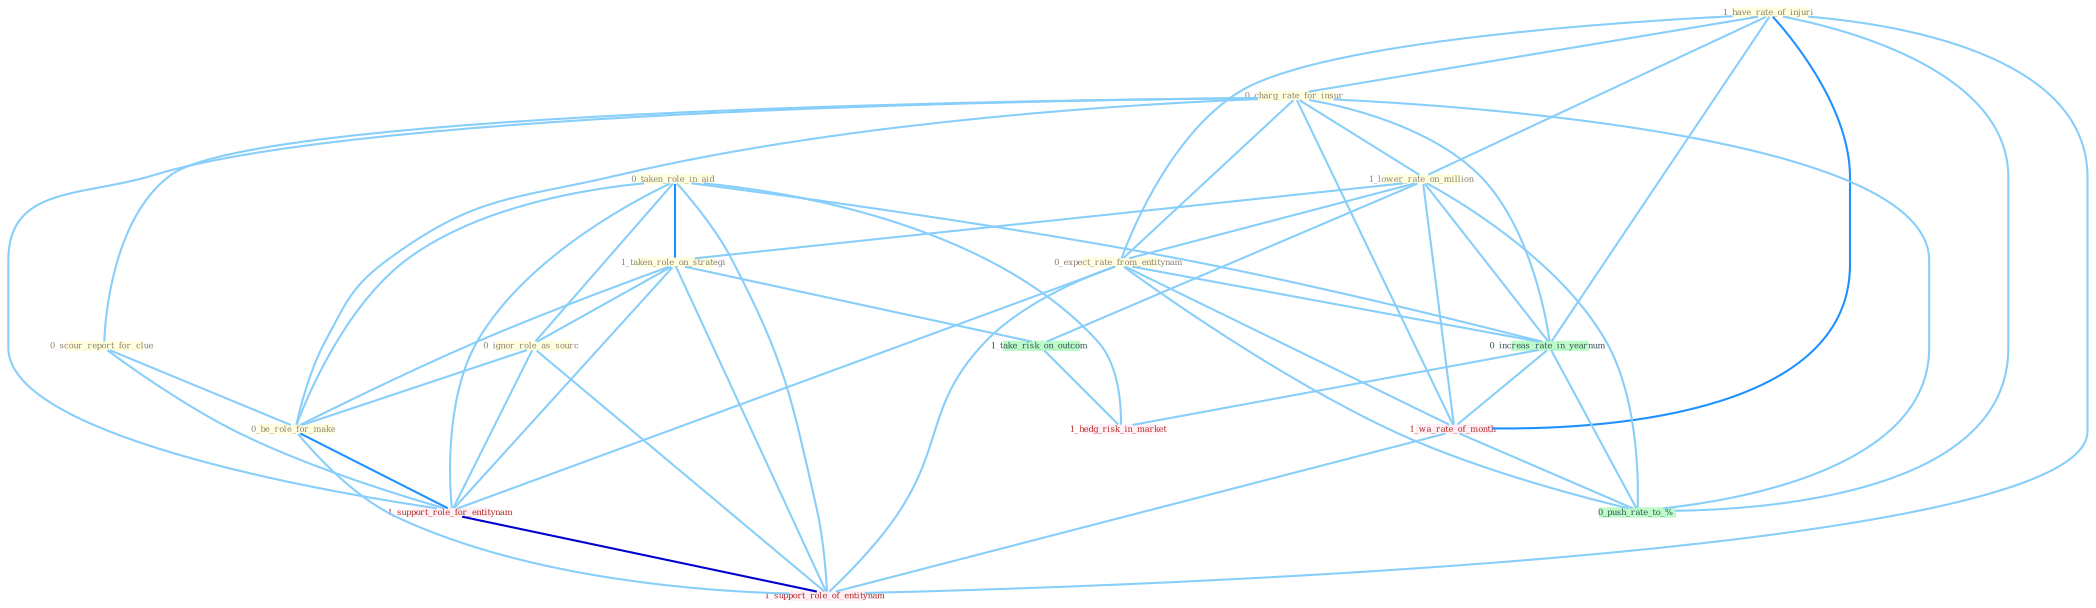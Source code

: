 Graph G{ 
    node
    [shape=polygon,style=filled,width=.5,height=.06,color="#BDFCC9",fixedsize=true,fontsize=4,
    fontcolor="#2f4f4f"];
    {node
    [color="#ffffe0", fontcolor="#8b7d6b"] "1_have_rate_of_injuri " "0_charg_rate_for_insur " "0_scour_report_for_clue " "0_taken_role_in_aid " "1_lower_rate_on_million " "0_expect_rate_from_entitynam " "1_taken_role_on_strategi " "0_ignor_role_as_sourc " "0_be_role_for_make "}
{node [color="#fff0f5", fontcolor="#b22222"] "1_wa_rate_of_month " "1_support_role_for_entitynam " "1_support_role_of_entitynam " "1_hedg_risk_in_market "}
edge [color="#B0E2FF"];

	"1_have_rate_of_injuri " -- "0_charg_rate_for_insur " [w="1", color="#87cefa" ];
	"1_have_rate_of_injuri " -- "1_lower_rate_on_million " [w="1", color="#87cefa" ];
	"1_have_rate_of_injuri " -- "0_expect_rate_from_entitynam " [w="1", color="#87cefa" ];
	"1_have_rate_of_injuri " -- "0_increas_rate_in_yearnum " [w="1", color="#87cefa" ];
	"1_have_rate_of_injuri " -- "1_wa_rate_of_month " [w="2", color="#1e90ff" , len=0.8];
	"1_have_rate_of_injuri " -- "0_push_rate_to_% " [w="1", color="#87cefa" ];
	"1_have_rate_of_injuri " -- "1_support_role_of_entitynam " [w="1", color="#87cefa" ];
	"0_charg_rate_for_insur " -- "0_scour_report_for_clue " [w="1", color="#87cefa" ];
	"0_charg_rate_for_insur " -- "1_lower_rate_on_million " [w="1", color="#87cefa" ];
	"0_charg_rate_for_insur " -- "0_expect_rate_from_entitynam " [w="1", color="#87cefa" ];
	"0_charg_rate_for_insur " -- "0_be_role_for_make " [w="1", color="#87cefa" ];
	"0_charg_rate_for_insur " -- "0_increas_rate_in_yearnum " [w="1", color="#87cefa" ];
	"0_charg_rate_for_insur " -- "1_wa_rate_of_month " [w="1", color="#87cefa" ];
	"0_charg_rate_for_insur " -- "1_support_role_for_entitynam " [w="1", color="#87cefa" ];
	"0_charg_rate_for_insur " -- "0_push_rate_to_% " [w="1", color="#87cefa" ];
	"0_scour_report_for_clue " -- "0_be_role_for_make " [w="1", color="#87cefa" ];
	"0_scour_report_for_clue " -- "1_support_role_for_entitynam " [w="1", color="#87cefa" ];
	"0_taken_role_in_aid " -- "1_taken_role_on_strategi " [w="2", color="#1e90ff" , len=0.8];
	"0_taken_role_in_aid " -- "0_ignor_role_as_sourc " [w="1", color="#87cefa" ];
	"0_taken_role_in_aid " -- "0_be_role_for_make " [w="1", color="#87cefa" ];
	"0_taken_role_in_aid " -- "0_increas_rate_in_yearnum " [w="1", color="#87cefa" ];
	"0_taken_role_in_aid " -- "1_support_role_for_entitynam " [w="1", color="#87cefa" ];
	"0_taken_role_in_aid " -- "1_support_role_of_entitynam " [w="1", color="#87cefa" ];
	"0_taken_role_in_aid " -- "1_hedg_risk_in_market " [w="1", color="#87cefa" ];
	"1_lower_rate_on_million " -- "0_expect_rate_from_entitynam " [w="1", color="#87cefa" ];
	"1_lower_rate_on_million " -- "1_taken_role_on_strategi " [w="1", color="#87cefa" ];
	"1_lower_rate_on_million " -- "0_increas_rate_in_yearnum " [w="1", color="#87cefa" ];
	"1_lower_rate_on_million " -- "1_wa_rate_of_month " [w="1", color="#87cefa" ];
	"1_lower_rate_on_million " -- "1_take_risk_on_outcom " [w="1", color="#87cefa" ];
	"1_lower_rate_on_million " -- "0_push_rate_to_% " [w="1", color="#87cefa" ];
	"0_expect_rate_from_entitynam " -- "0_increas_rate_in_yearnum " [w="1", color="#87cefa" ];
	"0_expect_rate_from_entitynam " -- "1_wa_rate_of_month " [w="1", color="#87cefa" ];
	"0_expect_rate_from_entitynam " -- "1_support_role_for_entitynam " [w="1", color="#87cefa" ];
	"0_expect_rate_from_entitynam " -- "0_push_rate_to_% " [w="1", color="#87cefa" ];
	"0_expect_rate_from_entitynam " -- "1_support_role_of_entitynam " [w="1", color="#87cefa" ];
	"1_taken_role_on_strategi " -- "0_ignor_role_as_sourc " [w="1", color="#87cefa" ];
	"1_taken_role_on_strategi " -- "0_be_role_for_make " [w="1", color="#87cefa" ];
	"1_taken_role_on_strategi " -- "1_support_role_for_entitynam " [w="1", color="#87cefa" ];
	"1_taken_role_on_strategi " -- "1_take_risk_on_outcom " [w="1", color="#87cefa" ];
	"1_taken_role_on_strategi " -- "1_support_role_of_entitynam " [w="1", color="#87cefa" ];
	"0_ignor_role_as_sourc " -- "0_be_role_for_make " [w="1", color="#87cefa" ];
	"0_ignor_role_as_sourc " -- "1_support_role_for_entitynam " [w="1", color="#87cefa" ];
	"0_ignor_role_as_sourc " -- "1_support_role_of_entitynam " [w="1", color="#87cefa" ];
	"0_be_role_for_make " -- "1_support_role_for_entitynam " [w="2", color="#1e90ff" , len=0.8];
	"0_be_role_for_make " -- "1_support_role_of_entitynam " [w="1", color="#87cefa" ];
	"0_increas_rate_in_yearnum " -- "1_wa_rate_of_month " [w="1", color="#87cefa" ];
	"0_increas_rate_in_yearnum " -- "0_push_rate_to_% " [w="1", color="#87cefa" ];
	"0_increas_rate_in_yearnum " -- "1_hedg_risk_in_market " [w="1", color="#87cefa" ];
	"1_wa_rate_of_month " -- "0_push_rate_to_% " [w="1", color="#87cefa" ];
	"1_wa_rate_of_month " -- "1_support_role_of_entitynam " [w="1", color="#87cefa" ];
	"1_support_role_for_entitynam " -- "1_support_role_of_entitynam " [w="3", color="#0000cd" , len=0.6];
	"1_take_risk_on_outcom " -- "1_hedg_risk_in_market " [w="1", color="#87cefa" ];
}
